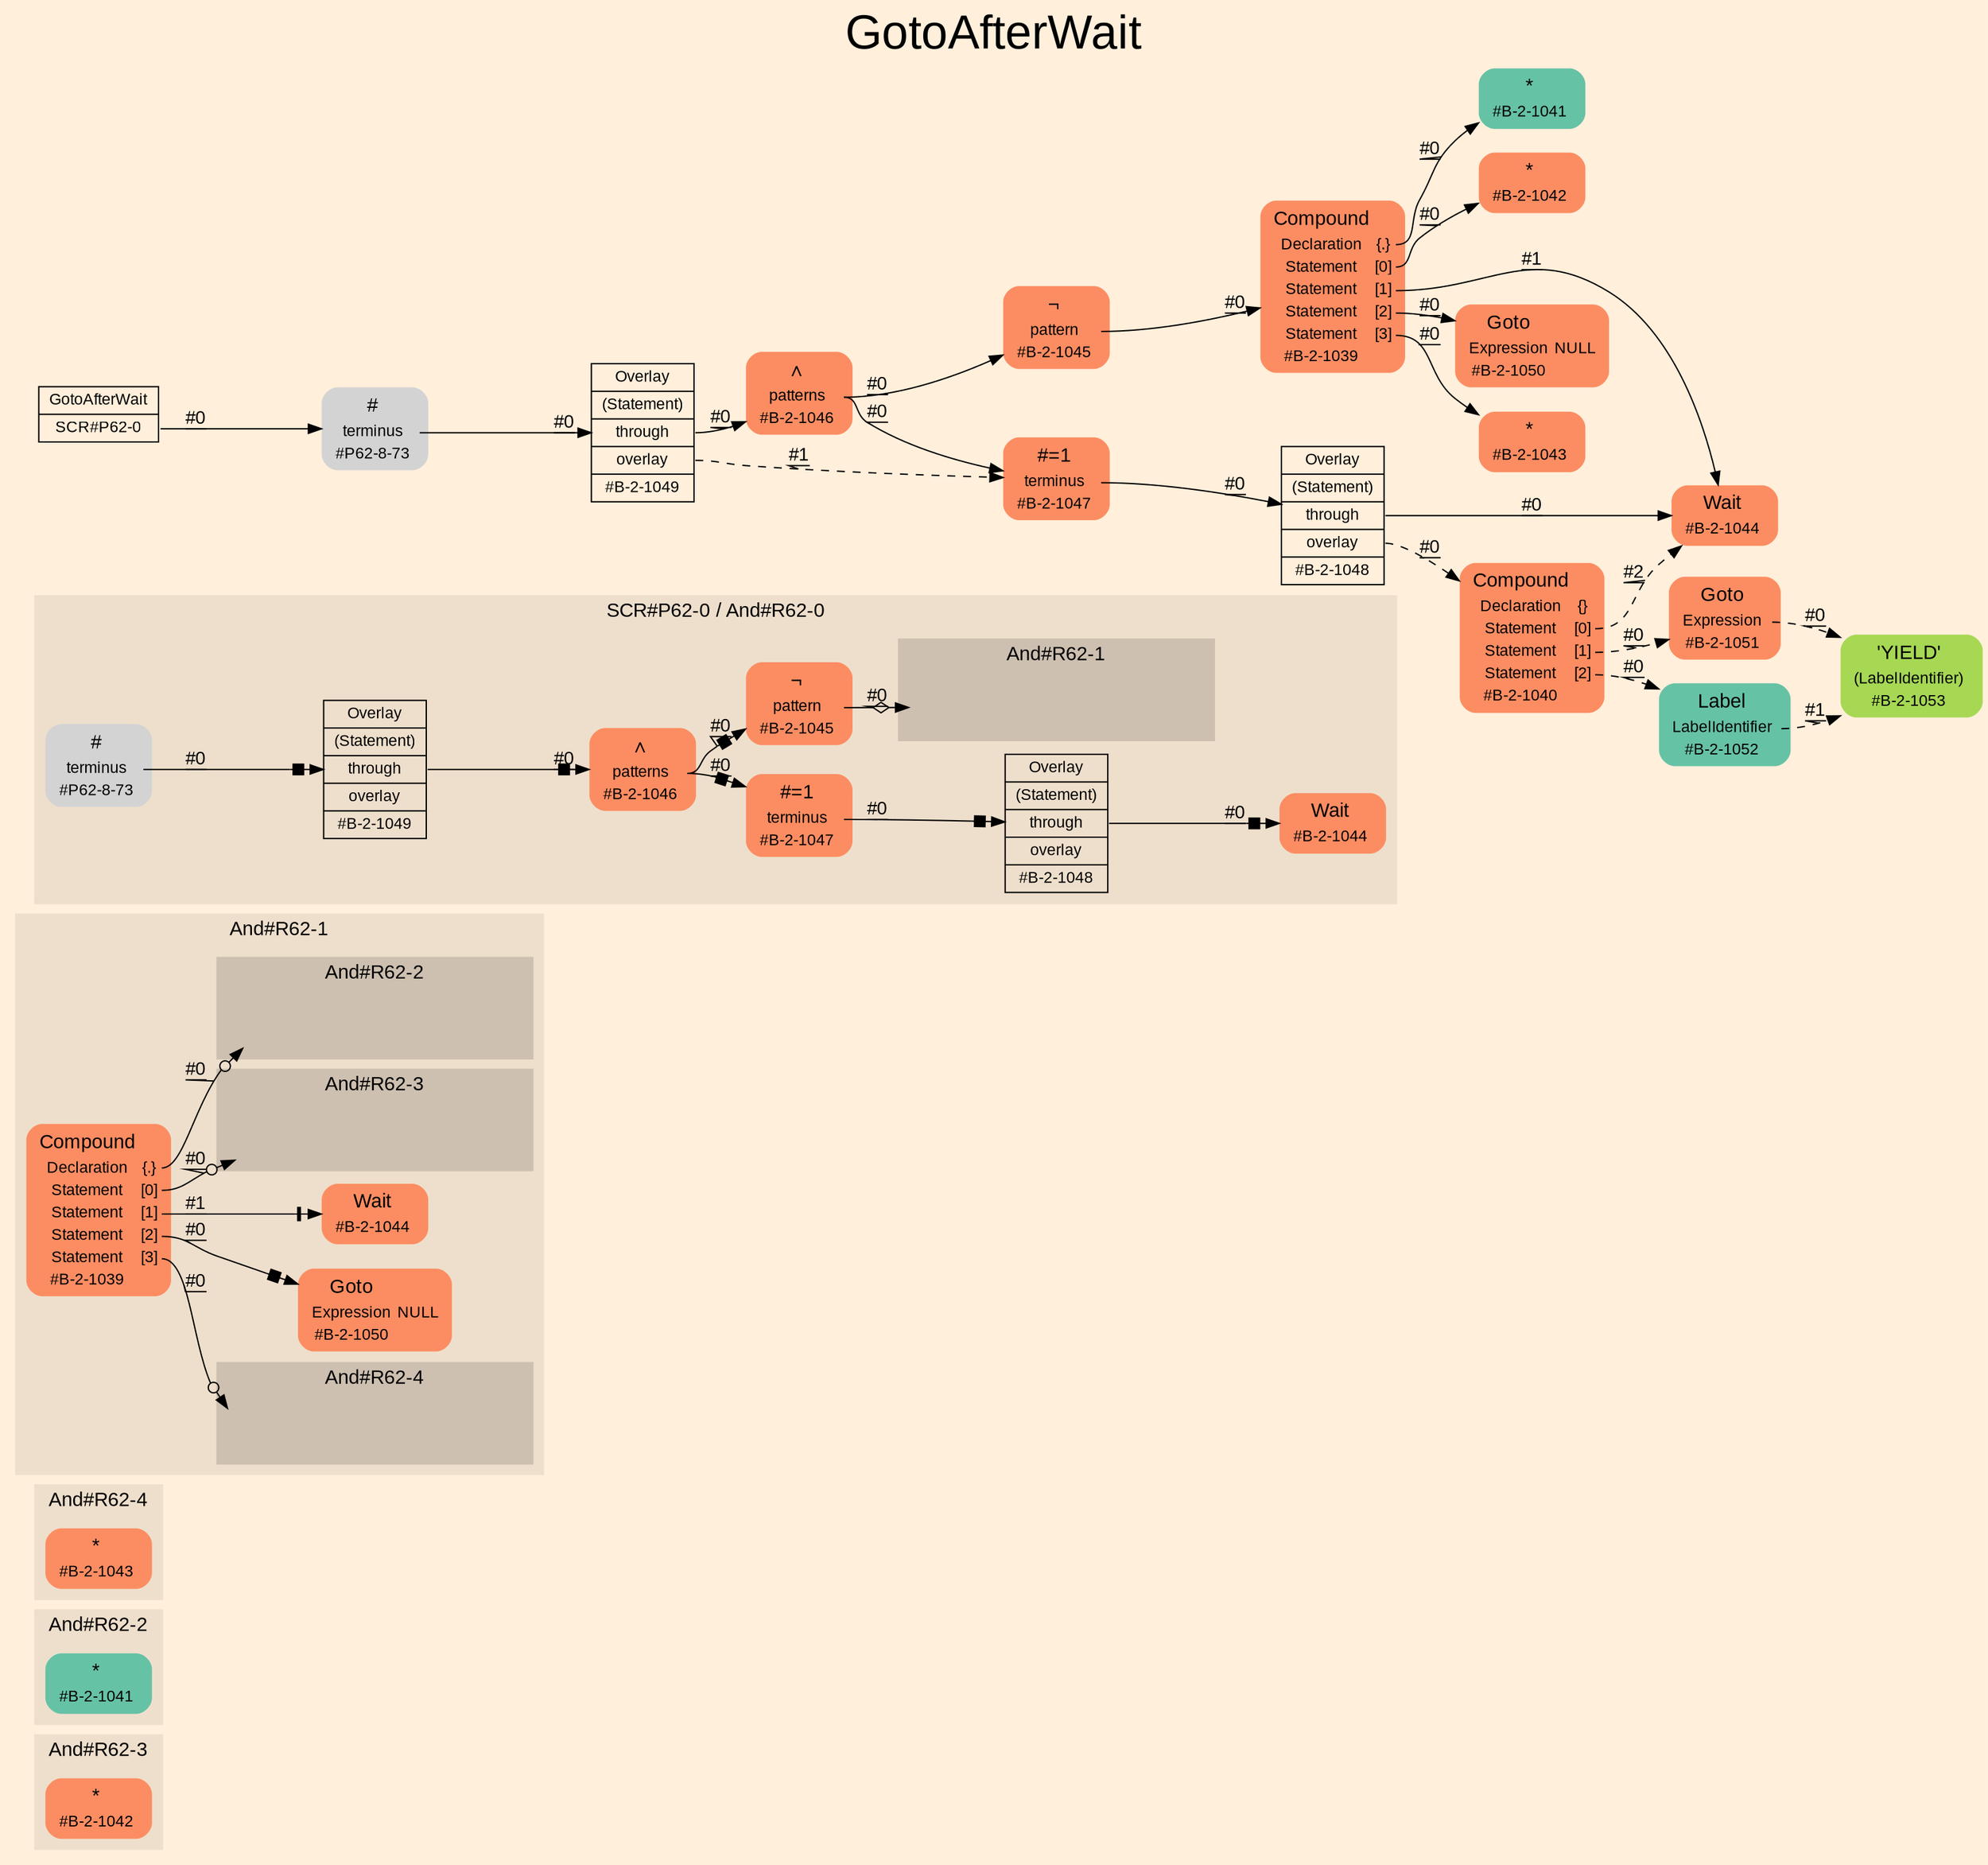 digraph "GotoAfterWait" {
label = "GotoAfterWait"
labelloc = t
fontsize = "36"
graph [
    rankdir = "LR"
    ranksep = 0.3
    bgcolor = antiquewhite1
    color = black
    fontcolor = black
    fontname = "Arial"
];
node [
    fontname = "Arial"
];
edge [
    fontname = "Arial"
];

// -------------------- figure And#R62-3 --------------------
// -------- region And#R62-3 ----------
subgraph "clusterAnd#R62-3" {
    label = "And#R62-3"
    style = "filled"
    color = antiquewhite2
    fontsize = "15"
    // -------- block And#R62-3/#B-2-1042 ----------
    "And#R62-3/#B-2-1042" [
        shape = "plaintext"
        fillcolor = "/set28/2"
        label = <<TABLE BORDER="0" CELLBORDER="0" CELLSPACING="0">
         <TR><TD><FONT POINT-SIZE="15.0">*</FONT></TD><TD></TD></TR>
         <TR><TD>#B-2-1042</TD><TD PORT="port0"></TD></TR>
        </TABLE>>
        style = "rounded,filled"
        fontsize = "12"
    ];
    
}


// -------------------- figure And#R62-2 --------------------
// -------- region And#R62-2 ----------
subgraph "clusterAnd#R62-2" {
    label = "And#R62-2"
    style = "filled"
    color = antiquewhite2
    fontsize = "15"
    // -------- block And#R62-2/#B-2-1041 ----------
    "And#R62-2/#B-2-1041" [
        shape = "plaintext"
        fillcolor = "/set28/1"
        label = <<TABLE BORDER="0" CELLBORDER="0" CELLSPACING="0">
         <TR><TD><FONT POINT-SIZE="15.0">*</FONT></TD><TD></TD></TR>
         <TR><TD>#B-2-1041</TD><TD PORT="port0"></TD></TR>
        </TABLE>>
        style = "rounded,filled"
        fontsize = "12"
    ];
    
}


// -------------------- figure And#R62-4 --------------------
// -------- region And#R62-4 ----------
subgraph "clusterAnd#R62-4" {
    label = "And#R62-4"
    style = "filled"
    color = antiquewhite2
    fontsize = "15"
    // -------- block And#R62-4/#B-2-1043 ----------
    "And#R62-4/#B-2-1043" [
        shape = "plaintext"
        fillcolor = "/set28/2"
        label = <<TABLE BORDER="0" CELLBORDER="0" CELLSPACING="0">
         <TR><TD><FONT POINT-SIZE="15.0">*</FONT></TD><TD></TD></TR>
         <TR><TD>#B-2-1043</TD><TD PORT="port0"></TD></TR>
        </TABLE>>
        style = "rounded,filled"
        fontsize = "12"
    ];
    
}


// -------------------- figure And#R62-1 --------------------
// -------- block And#R62-1/#B-2-1044 ----------
"And#R62-1/#B-2-1044" [
    shape = "plaintext"
    fillcolor = "/set28/2"
    label = <<TABLE BORDER="0" CELLBORDER="0" CELLSPACING="0">
     <TR><TD><FONT POINT-SIZE="15.0">Wait</FONT></TD><TD></TD></TR>
     <TR><TD>#B-2-1044</TD><TD PORT="port0"></TD></TR>
    </TABLE>>
    style = "rounded,filled"
    fontsize = "12"
];

// -------- region And#R62-1 ----------
subgraph "clusterAnd#R62-1" {
    label = "And#R62-1"
    style = "filled"
    color = antiquewhite2
    fontsize = "15"
    // -------- block And#R62-1/#B-2-1050 ----------
    "And#R62-1/#B-2-1050" [
        shape = "plaintext"
        fillcolor = "/set28/2"
        label = <<TABLE BORDER="0" CELLBORDER="0" CELLSPACING="0">
         <TR><TD><FONT POINT-SIZE="15.0">Goto</FONT></TD><TD></TD></TR>
         <TR><TD>Expression</TD><TD PORT="port0">NULL</TD></TR>
         <TR><TD>#B-2-1050</TD><TD PORT="port1"></TD></TR>
        </TABLE>>
        style = "rounded,filled"
        fontsize = "12"
    ];
    
    // -------- block And#R62-1/#B-2-1039 ----------
    "And#R62-1/#B-2-1039" [
        shape = "plaintext"
        fillcolor = "/set28/2"
        label = <<TABLE BORDER="0" CELLBORDER="0" CELLSPACING="0">
         <TR><TD><FONT POINT-SIZE="15.0">Compound</FONT></TD><TD></TD></TR>
         <TR><TD>Declaration</TD><TD PORT="port0">{.}</TD></TR>
         <TR><TD>Statement</TD><TD PORT="port1">[0]</TD></TR>
         <TR><TD>Statement</TD><TD PORT="port2">[1]</TD></TR>
         <TR><TD>Statement</TD><TD PORT="port3">[2]</TD></TR>
         <TR><TD>Statement</TD><TD PORT="port4">[3]</TD></TR>
         <TR><TD>#B-2-1039</TD><TD PORT="port5"></TD></TR>
        </TABLE>>
        style = "rounded,filled"
        fontsize = "12"
    ];
    
    "And#R62-1/#B-2-1039":port0 -> "And#R62-1/And#R62-2/#B-2-1041" [
        arrowhead="normalnoneodot"
        label = "#0"
        decorate = true
        color = black
        fontcolor = black
    ];
    
    "And#R62-1/#B-2-1039":port1 -> "And#R62-1/And#R62-3/#B-2-1042" [
        arrowhead="normalnoneodot"
        label = "#0"
        decorate = true
        color = black
        fontcolor = black
    ];
    
    "And#R62-1/#B-2-1039":port2 -> "And#R62-1/#B-2-1044" [
        arrowhead="normalnonetee"
        label = "#1"
        decorate = true
        color = black
        fontcolor = black
    ];
    
    "And#R62-1/#B-2-1039":port3 -> "And#R62-1/#B-2-1050" [
        arrowhead="normalnonebox"
        label = "#0"
        decorate = true
        color = black
        fontcolor = black
    ];
    
    "And#R62-1/#B-2-1039":port4 -> "And#R62-1/And#R62-4/#B-2-1043" [
        arrowhead="normalnoneodot"
        label = "#0"
        decorate = true
        color = black
        fontcolor = black
    ];
    
    // -------- region And#R62-1/And#R62-2 ----------
    subgraph "clusterAnd#R62-1/And#R62-2" {
        label = "And#R62-2"
        style = "filled"
        color = antiquewhite3
        fontsize = "15"
        // -------- block And#R62-1/And#R62-2/#B-2-1041 ----------
        "And#R62-1/And#R62-2/#B-2-1041" [
            shape = "none"
            style = "invisible"
        ];
        
    }
    
    // -------- region And#R62-1/And#R62-3 ----------
    subgraph "clusterAnd#R62-1/And#R62-3" {
        label = "And#R62-3"
        style = "filled"
        color = antiquewhite3
        fontsize = "15"
        // -------- block And#R62-1/And#R62-3/#B-2-1042 ----------
        "And#R62-1/And#R62-3/#B-2-1042" [
            shape = "none"
            style = "invisible"
        ];
        
    }
    
    // -------- region And#R62-1/And#R62-4 ----------
    subgraph "clusterAnd#R62-1/And#R62-4" {
        label = "And#R62-4"
        style = "filled"
        color = antiquewhite3
        fontsize = "15"
        // -------- block And#R62-1/And#R62-4/#B-2-1043 ----------
        "And#R62-1/And#R62-4/#B-2-1043" [
            shape = "none"
            style = "invisible"
        ];
        
    }
    
}


// -------------------- figure And#R62-0 --------------------
// -------- region And#R62-0 ----------
subgraph "clusterAnd#R62-0" {
    label = "SCR#P62-0 / And#R62-0"
    style = "filled"
    color = antiquewhite2
    fontsize = "15"
    // -------- block And#R62-0/#B-2-1046 ----------
    "And#R62-0/#B-2-1046" [
        shape = "plaintext"
        fillcolor = "/set28/2"
        label = <<TABLE BORDER="0" CELLBORDER="0" CELLSPACING="0">
         <TR><TD><FONT POINT-SIZE="15.0">∧</FONT></TD><TD></TD></TR>
         <TR><TD>patterns</TD><TD PORT="port0"></TD></TR>
         <TR><TD>#B-2-1046</TD><TD PORT="port1"></TD></TR>
        </TABLE>>
        style = "rounded,filled"
        fontsize = "12"
    ];
    
    "And#R62-0/#B-2-1046":port0 -> "And#R62-0/#B-2-1047" [
        arrowhead="normalnonebox"
        label = "#0"
        decorate = true
        color = black
        fontcolor = black
    ];
    
    "And#R62-0/#B-2-1046":port0 -> "And#R62-0/#B-2-1045" [
        arrowhead="normalnonebox"
        label = "#0"
        decorate = true
        color = black
        fontcolor = black
    ];
    
    // -------- block And#R62-0/#B-2-1044 ----------
    "And#R62-0/#B-2-1044" [
        shape = "plaintext"
        fillcolor = "/set28/2"
        label = <<TABLE BORDER="0" CELLBORDER="0" CELLSPACING="0">
         <TR><TD><FONT POINT-SIZE="15.0">Wait</FONT></TD><TD></TD></TR>
         <TR><TD>#B-2-1044</TD><TD PORT="port0"></TD></TR>
        </TABLE>>
        style = "rounded,filled"
        fontsize = "12"
    ];
    
    // -------- block And#R62-0/#B-2-1045 ----------
    "And#R62-0/#B-2-1045" [
        shape = "plaintext"
        fillcolor = "/set28/2"
        label = <<TABLE BORDER="0" CELLBORDER="0" CELLSPACING="0">
         <TR><TD><FONT POINT-SIZE="15.0">¬</FONT></TD><TD></TD></TR>
         <TR><TD>pattern</TD><TD PORT="port0"></TD></TR>
         <TR><TD>#B-2-1045</TD><TD PORT="port1"></TD></TR>
        </TABLE>>
        style = "rounded,filled"
        fontsize = "12"
    ];
    
    "And#R62-0/#B-2-1045":port0 -> "And#R62-0/And#R62-1/#B-2-1039" [
        arrowhead="normalnoneodiamond"
        label = "#0"
        decorate = true
        color = black
        fontcolor = black
    ];
    
    // -------- block And#R62-0/#B-2-1047 ----------
    "And#R62-0/#B-2-1047" [
        shape = "plaintext"
        fillcolor = "/set28/2"
        label = <<TABLE BORDER="0" CELLBORDER="0" CELLSPACING="0">
         <TR><TD><FONT POINT-SIZE="15.0">#=1</FONT></TD><TD></TD></TR>
         <TR><TD>terminus</TD><TD PORT="port0"></TD></TR>
         <TR><TD>#B-2-1047</TD><TD PORT="port1"></TD></TR>
        </TABLE>>
        style = "rounded,filled"
        fontsize = "12"
    ];
    
    "And#R62-0/#B-2-1047":port0 -> "And#R62-0/#B-2-1048" [
        arrowhead="normalnonebox"
        label = "#0"
        decorate = true
        color = black
        fontcolor = black
    ];
    
    // -------- block And#R62-0/#B-2-1048 ----------
    "And#R62-0/#B-2-1048" [
        shape = "record"
        fillcolor = antiquewhite2
        label = "<fixed> Overlay | <port0> (Statement) | <port1> through | <port2> overlay | <port3> #B-2-1048"
        style = "filled"
        fontsize = "12"
        color = black
        fontcolor = black
    ];
    
    "And#R62-0/#B-2-1048":port1 -> "And#R62-0/#B-2-1044" [
        arrowhead="normalnonebox"
        label = "#0"
        decorate = true
        color = black
        fontcolor = black
    ];
    
    // -------- block And#R62-0/#B-2-1049 ----------
    "And#R62-0/#B-2-1049" [
        shape = "record"
        fillcolor = antiquewhite2
        label = "<fixed> Overlay | <port0> (Statement) | <port1> through | <port2> overlay | <port3> #B-2-1049"
        style = "filled"
        fontsize = "12"
        color = black
        fontcolor = black
    ];
    
    "And#R62-0/#B-2-1049":port1 -> "And#R62-0/#B-2-1046" [
        arrowhead="normalnonebox"
        label = "#0"
        decorate = true
        color = black
        fontcolor = black
    ];
    
    // -------- block And#R62-0/#P62-8-73 ----------
    "And#R62-0/#P62-8-73" [
        shape = "plaintext"
        label = <<TABLE BORDER="0" CELLBORDER="0" CELLSPACING="0">
         <TR><TD><FONT POINT-SIZE="15.0">#</FONT></TD><TD></TD></TR>
         <TR><TD>terminus</TD><TD PORT="port0"></TD></TR>
         <TR><TD>#P62-8-73</TD><TD PORT="port1"></TD></TR>
        </TABLE>>
        style = "rounded,filled"
        fontsize = "12"
    ];
    
    "And#R62-0/#P62-8-73":port0 -> "And#R62-0/#B-2-1049" [
        arrowhead="normalnonebox"
        label = "#0"
        decorate = true
        color = black
        fontcolor = black
    ];
    
    // -------- region And#R62-0/And#R62-1 ----------
    subgraph "clusterAnd#R62-0/And#R62-1" {
        label = "And#R62-1"
        style = "filled"
        color = antiquewhite3
        fontsize = "15"
        // -------- block And#R62-0/And#R62-1/#B-2-1039 ----------
        "And#R62-0/And#R62-1/#B-2-1039" [
            shape = "none"
            style = "invisible"
        ];
        
    }
    
}


// -------------------- transformation figure --------------------
// -------- block CR#P62-0 ----------
"CR#P62-0" [
    shape = "record"
    fillcolor = antiquewhite1
    label = "<fixed> GotoAfterWait | <port0> SCR#P62-0"
    style = "filled"
    fontsize = "12"
    color = black
    fontcolor = black
];

"CR#P62-0":port0 -> "#P62-8-73" [
    label = "#0"
    decorate = true
    color = black
    fontcolor = black
];

// -------- block #P62-8-73 ----------
"#P62-8-73" [
    shape = "plaintext"
    label = <<TABLE BORDER="0" CELLBORDER="0" CELLSPACING="0">
     <TR><TD><FONT POINT-SIZE="15.0">#</FONT></TD><TD></TD></TR>
     <TR><TD>terminus</TD><TD PORT="port0"></TD></TR>
     <TR><TD>#P62-8-73</TD><TD PORT="port1"></TD></TR>
    </TABLE>>
    style = "rounded,filled"
    fontsize = "12"
];

"#P62-8-73":port0 -> "#B-2-1049" [
    label = "#0"
    decorate = true
    color = black
    fontcolor = black
];

// -------- block #B-2-1049 ----------
"#B-2-1049" [
    shape = "record"
    fillcolor = antiquewhite1
    label = "<fixed> Overlay | <port0> (Statement) | <port1> through | <port2> overlay | <port3> #B-2-1049"
    style = "filled"
    fontsize = "12"
    color = black
    fontcolor = black
];

"#B-2-1049":port1 -> "#B-2-1046" [
    label = "#0"
    decorate = true
    color = black
    fontcolor = black
];

"#B-2-1049":port2 -> "#B-2-1047" [
    style="dashed"
    label = "#1"
    decorate = true
    color = black
    fontcolor = black
];

// -------- block #B-2-1046 ----------
"#B-2-1046" [
    shape = "plaintext"
    fillcolor = "/set28/2"
    label = <<TABLE BORDER="0" CELLBORDER="0" CELLSPACING="0">
     <TR><TD><FONT POINT-SIZE="15.0">∧</FONT></TD><TD></TD></TR>
     <TR><TD>patterns</TD><TD PORT="port0"></TD></TR>
     <TR><TD>#B-2-1046</TD><TD PORT="port1"></TD></TR>
    </TABLE>>
    style = "rounded,filled"
    fontsize = "12"
];

"#B-2-1046":port0 -> "#B-2-1047" [
    label = "#0"
    decorate = true
    color = black
    fontcolor = black
];

"#B-2-1046":port0 -> "#B-2-1045" [
    label = "#0"
    decorate = true
    color = black
    fontcolor = black
];

// -------- block #B-2-1047 ----------
"#B-2-1047" [
    shape = "plaintext"
    fillcolor = "/set28/2"
    label = <<TABLE BORDER="0" CELLBORDER="0" CELLSPACING="0">
     <TR><TD><FONT POINT-SIZE="15.0">#=1</FONT></TD><TD></TD></TR>
     <TR><TD>terminus</TD><TD PORT="port0"></TD></TR>
     <TR><TD>#B-2-1047</TD><TD PORT="port1"></TD></TR>
    </TABLE>>
    style = "rounded,filled"
    fontsize = "12"
];

"#B-2-1047":port0 -> "#B-2-1048" [
    label = "#0"
    decorate = true
    color = black
    fontcolor = black
];

// -------- block #B-2-1048 ----------
"#B-2-1048" [
    shape = "record"
    fillcolor = antiquewhite1
    label = "<fixed> Overlay | <port0> (Statement) | <port1> through | <port2> overlay | <port3> #B-2-1048"
    style = "filled"
    fontsize = "12"
    color = black
    fontcolor = black
];

"#B-2-1048":port1 -> "#B-2-1044" [
    label = "#0"
    decorate = true
    color = black
    fontcolor = black
];

"#B-2-1048":port2 -> "#B-2-1040" [
    style="dashed"
    label = "#0"
    decorate = true
    color = black
    fontcolor = black
];

// -------- block #B-2-1044 ----------
"#B-2-1044" [
    shape = "plaintext"
    fillcolor = "/set28/2"
    label = <<TABLE BORDER="0" CELLBORDER="0" CELLSPACING="0">
     <TR><TD><FONT POINT-SIZE="15.0">Wait</FONT></TD><TD></TD></TR>
     <TR><TD>#B-2-1044</TD><TD PORT="port0"></TD></TR>
    </TABLE>>
    style = "rounded,filled"
    fontsize = "12"
];

// -------- block #B-2-1040 ----------
"#B-2-1040" [
    shape = "plaintext"
    fillcolor = "/set28/2"
    label = <<TABLE BORDER="0" CELLBORDER="0" CELLSPACING="0">
     <TR><TD><FONT POINT-SIZE="15.0">Compound</FONT></TD><TD></TD></TR>
     <TR><TD>Declaration</TD><TD PORT="port0">{}</TD></TR>
     <TR><TD>Statement</TD><TD PORT="port1">[0]</TD></TR>
     <TR><TD>Statement</TD><TD PORT="port2">[1]</TD></TR>
     <TR><TD>Statement</TD><TD PORT="port3">[2]</TD></TR>
     <TR><TD>#B-2-1040</TD><TD PORT="port4"></TD></TR>
    </TABLE>>
    style = "rounded,filled"
    fontsize = "12"
];

"#B-2-1040":port1 -> "#B-2-1044" [
    style="dashed"
    label = "#2"
    decorate = true
    color = black
    fontcolor = black
];

"#B-2-1040":port2 -> "#B-2-1051" [
    style="dashed"
    label = "#0"
    decorate = true
    color = black
    fontcolor = black
];

"#B-2-1040":port3 -> "#B-2-1052" [
    style="dashed"
    label = "#0"
    decorate = true
    color = black
    fontcolor = black
];

// -------- block #B-2-1051 ----------
"#B-2-1051" [
    shape = "plaintext"
    fillcolor = "/set28/2"
    label = <<TABLE BORDER="0" CELLBORDER="0" CELLSPACING="0">
     <TR><TD><FONT POINT-SIZE="15.0">Goto</FONT></TD><TD></TD></TR>
     <TR><TD>Expression</TD><TD PORT="port0"></TD></TR>
     <TR><TD>#B-2-1051</TD><TD PORT="port1"></TD></TR>
    </TABLE>>
    style = "rounded,filled"
    fontsize = "12"
];

"#B-2-1051":port0 -> "#B-2-1053" [
    style="dashed"
    label = "#0"
    decorate = true
    color = black
    fontcolor = black
];

// -------- block #B-2-1053 ----------
"#B-2-1053" [
    shape = "plaintext"
    fillcolor = "/set28/5"
    label = <<TABLE BORDER="0" CELLBORDER="0" CELLSPACING="0">
     <TR><TD><FONT POINT-SIZE="15.0">'YIELD'</FONT></TD><TD></TD></TR>
     <TR><TD>(LabelIdentifier)</TD><TD PORT="port0"></TD></TR>
     <TR><TD>#B-2-1053</TD><TD PORT="port1"></TD></TR>
    </TABLE>>
    style = "rounded,filled"
    fontsize = "12"
];

// -------- block #B-2-1052 ----------
"#B-2-1052" [
    shape = "plaintext"
    fillcolor = "/set28/1"
    label = <<TABLE BORDER="0" CELLBORDER="0" CELLSPACING="0">
     <TR><TD><FONT POINT-SIZE="15.0">Label</FONT></TD><TD></TD></TR>
     <TR><TD>LabelIdentifier</TD><TD PORT="port0"></TD></TR>
     <TR><TD>#B-2-1052</TD><TD PORT="port1"></TD></TR>
    </TABLE>>
    style = "rounded,filled"
    fontsize = "12"
];

"#B-2-1052":port0 -> "#B-2-1053" [
    style="dashed"
    label = "#1"
    decorate = true
    color = black
    fontcolor = black
];

// -------- block #B-2-1045 ----------
"#B-2-1045" [
    shape = "plaintext"
    fillcolor = "/set28/2"
    label = <<TABLE BORDER="0" CELLBORDER="0" CELLSPACING="0">
     <TR><TD><FONT POINT-SIZE="15.0">¬</FONT></TD><TD></TD></TR>
     <TR><TD>pattern</TD><TD PORT="port0"></TD></TR>
     <TR><TD>#B-2-1045</TD><TD PORT="port1"></TD></TR>
    </TABLE>>
    style = "rounded,filled"
    fontsize = "12"
];

"#B-2-1045":port0 -> "#B-2-1039" [
    label = "#0"
    decorate = true
    color = black
    fontcolor = black
];

// -------- block #B-2-1039 ----------
"#B-2-1039" [
    shape = "plaintext"
    fillcolor = "/set28/2"
    label = <<TABLE BORDER="0" CELLBORDER="0" CELLSPACING="0">
     <TR><TD><FONT POINT-SIZE="15.0">Compound</FONT></TD><TD></TD></TR>
     <TR><TD>Declaration</TD><TD PORT="port0">{.}</TD></TR>
     <TR><TD>Statement</TD><TD PORT="port1">[0]</TD></TR>
     <TR><TD>Statement</TD><TD PORT="port2">[1]</TD></TR>
     <TR><TD>Statement</TD><TD PORT="port3">[2]</TD></TR>
     <TR><TD>Statement</TD><TD PORT="port4">[3]</TD></TR>
     <TR><TD>#B-2-1039</TD><TD PORT="port5"></TD></TR>
    </TABLE>>
    style = "rounded,filled"
    fontsize = "12"
];

"#B-2-1039":port0 -> "#B-2-1041" [
    label = "#0"
    decorate = true
    color = black
    fontcolor = black
];

"#B-2-1039":port1 -> "#B-2-1042" [
    label = "#0"
    decorate = true
    color = black
    fontcolor = black
];

"#B-2-1039":port2 -> "#B-2-1044" [
    label = "#1"
    decorate = true
    color = black
    fontcolor = black
];

"#B-2-1039":port3 -> "#B-2-1050" [
    label = "#0"
    decorate = true
    color = black
    fontcolor = black
];

"#B-2-1039":port4 -> "#B-2-1043" [
    label = "#0"
    decorate = true
    color = black
    fontcolor = black
];

// -------- block #B-2-1041 ----------
"#B-2-1041" [
    shape = "plaintext"
    fillcolor = "/set28/1"
    label = <<TABLE BORDER="0" CELLBORDER="0" CELLSPACING="0">
     <TR><TD><FONT POINT-SIZE="15.0">*</FONT></TD><TD></TD></TR>
     <TR><TD>#B-2-1041</TD><TD PORT="port0"></TD></TR>
    </TABLE>>
    style = "rounded,filled"
    fontsize = "12"
];

// -------- block #B-2-1042 ----------
"#B-2-1042" [
    shape = "plaintext"
    fillcolor = "/set28/2"
    label = <<TABLE BORDER="0" CELLBORDER="0" CELLSPACING="0">
     <TR><TD><FONT POINT-SIZE="15.0">*</FONT></TD><TD></TD></TR>
     <TR><TD>#B-2-1042</TD><TD PORT="port0"></TD></TR>
    </TABLE>>
    style = "rounded,filled"
    fontsize = "12"
];

// -------- block #B-2-1050 ----------
"#B-2-1050" [
    shape = "plaintext"
    fillcolor = "/set28/2"
    label = <<TABLE BORDER="0" CELLBORDER="0" CELLSPACING="0">
     <TR><TD><FONT POINT-SIZE="15.0">Goto</FONT></TD><TD></TD></TR>
     <TR><TD>Expression</TD><TD PORT="port0">NULL</TD></TR>
     <TR><TD>#B-2-1050</TD><TD PORT="port1"></TD></TR>
    </TABLE>>
    style = "rounded,filled"
    fontsize = "12"
];

// -------- block #B-2-1043 ----------
"#B-2-1043" [
    shape = "plaintext"
    fillcolor = "/set28/2"
    label = <<TABLE BORDER="0" CELLBORDER="0" CELLSPACING="0">
     <TR><TD><FONT POINT-SIZE="15.0">*</FONT></TD><TD></TD></TR>
     <TR><TD>#B-2-1043</TD><TD PORT="port0"></TD></TR>
    </TABLE>>
    style = "rounded,filled"
    fontsize = "12"
];


}

